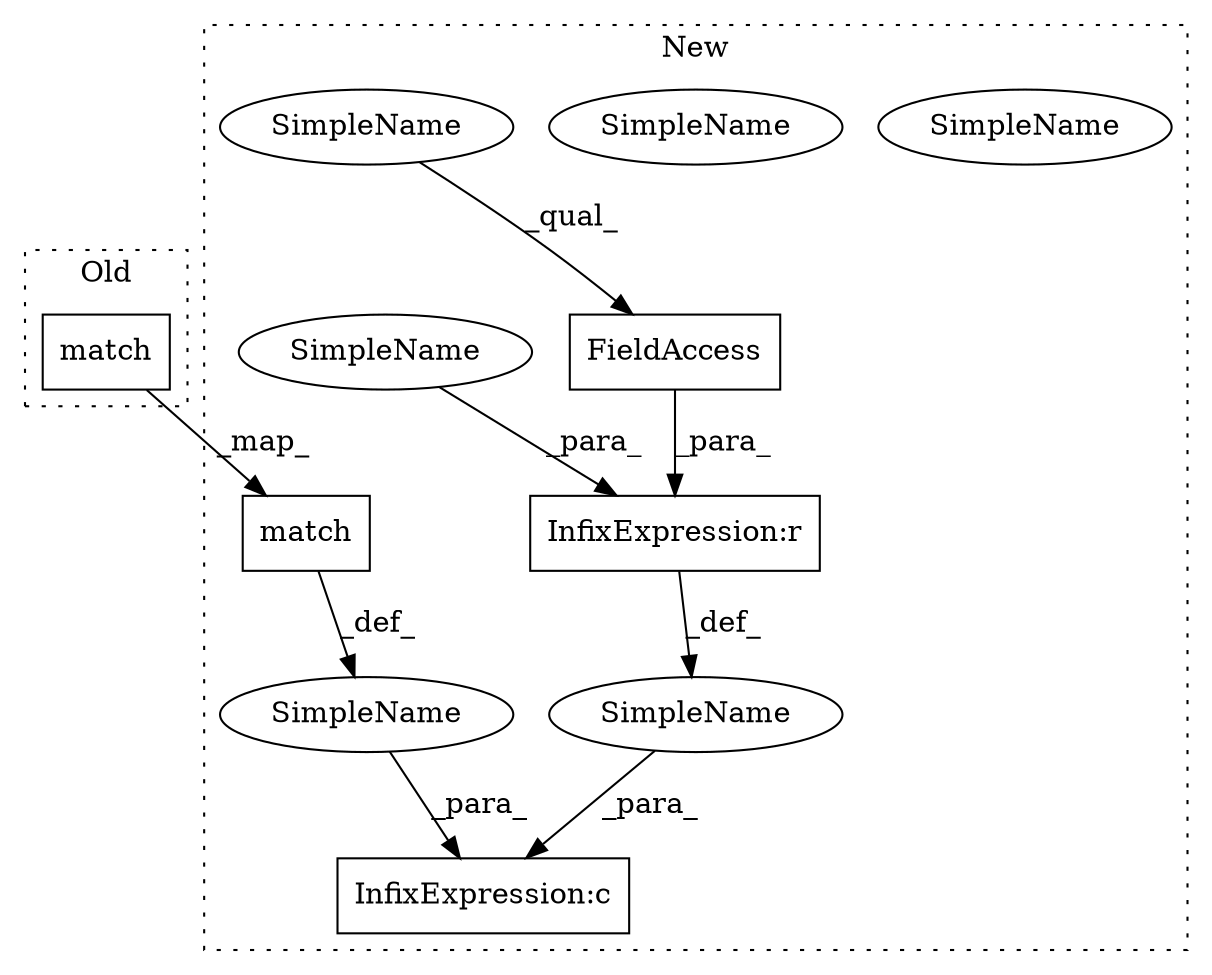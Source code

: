 digraph G {
subgraph cluster0 {
1 [label="match" a="32" s="1720,1731" l="6,1" shape="box"];
label = "Old";
style="dotted";
}
subgraph cluster1 {
2 [label="match" a="32" s="1754,1765" l="6,1" shape="box"];
3 [label="SimpleName" a="42" s="" l="" shape="ellipse"];
4 [label="InfixExpression:c" a="27" s="1729" l="4" shape="box"];
5 [label="SimpleName" a="42" s="" l="" shape="ellipse"];
6 [label="InfixExpression:r" a="27" s="1720" l="4" shape="box"];
7 [label="SimpleName" a="42" s="1724" l="4" shape="ellipse"];
8 [label="FieldAccess" a="22" s="1700" l="20" shape="box"];
9 [label="SimpleName" a="42" s="1700" l="4" shape="ellipse"];
10 [label="SimpleName" a="42" s="1700" l="4" shape="ellipse"];
11 [label="SimpleName" a="42" s="1724" l="4" shape="ellipse"];
label = "New";
style="dotted";
}
1 -> 2 [label="_map_"];
2 -> 3 [label="_def_"];
3 -> 4 [label="_para_"];
5 -> 4 [label="_para_"];
6 -> 5 [label="_def_"];
8 -> 6 [label="_para_"];
10 -> 8 [label="_qual_"];
11 -> 6 [label="_para_"];
}